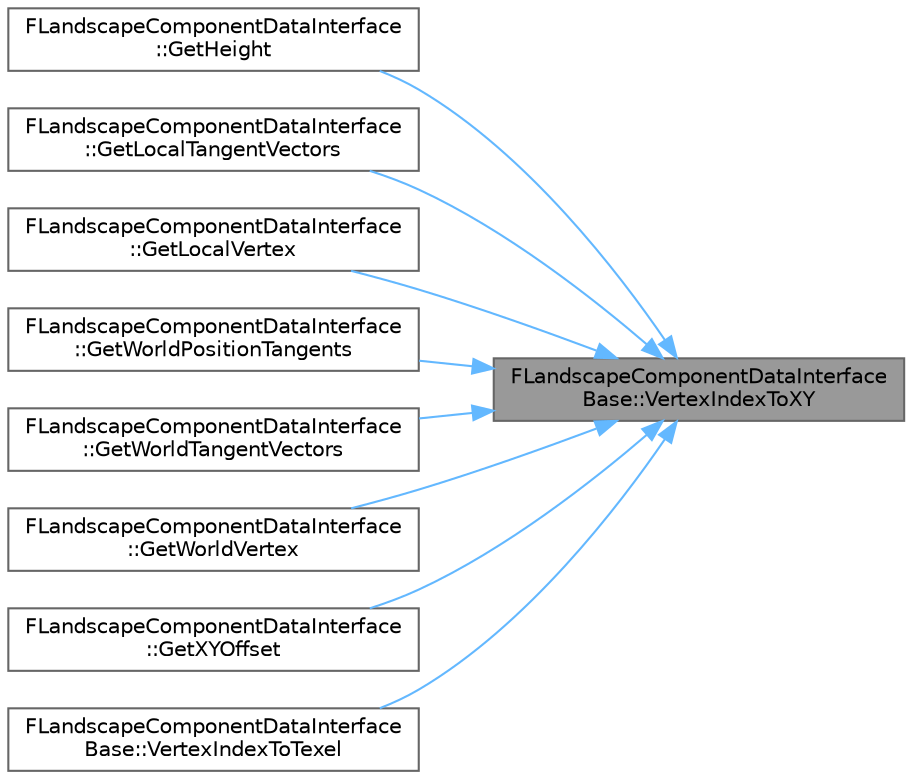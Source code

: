 digraph "FLandscapeComponentDataInterfaceBase::VertexIndexToXY"
{
 // INTERACTIVE_SVG=YES
 // LATEX_PDF_SIZE
  bgcolor="transparent";
  edge [fontname=Helvetica,fontsize=10,labelfontname=Helvetica,labelfontsize=10];
  node [fontname=Helvetica,fontsize=10,shape=box,height=0.2,width=0.4];
  rankdir="RL";
  Node1 [id="Node000001",label="FLandscapeComponentDataInterface\lBase::VertexIndexToXY",height=0.2,width=0.4,color="gray40", fillcolor="grey60", style="filled", fontcolor="black",tooltip=" "];
  Node1 -> Node2 [id="edge1_Node000001_Node000002",dir="back",color="steelblue1",style="solid",tooltip=" "];
  Node2 [id="Node000002",label="FLandscapeComponentDataInterface\l::GetHeight",height=0.2,width=0.4,color="grey40", fillcolor="white", style="filled",URL="$d6/d7a/structFLandscapeComponentDataInterface.html#a0b4839291c0f789cfbc3704678d0f019",tooltip=" "];
  Node1 -> Node3 [id="edge2_Node000001_Node000003",dir="back",color="steelblue1",style="solid",tooltip=" "];
  Node3 [id="Node000003",label="FLandscapeComponentDataInterface\l::GetLocalTangentVectors",height=0.2,width=0.4,color="grey40", fillcolor="white", style="filled",URL="$d6/d7a/structFLandscapeComponentDataInterface.html#a13c44184efbd6de57437171940e65ea2",tooltip=" "];
  Node1 -> Node4 [id="edge3_Node000001_Node000004",dir="back",color="steelblue1",style="solid",tooltip=" "];
  Node4 [id="Node000004",label="FLandscapeComponentDataInterface\l::GetLocalVertex",height=0.2,width=0.4,color="grey40", fillcolor="white", style="filled",URL="$d6/d7a/structFLandscapeComponentDataInterface.html#ae084f8b7603d44a934d9150bef29becf",tooltip=" "];
  Node1 -> Node5 [id="edge4_Node000001_Node000005",dir="back",color="steelblue1",style="solid",tooltip=" "];
  Node5 [id="Node000005",label="FLandscapeComponentDataInterface\l::GetWorldPositionTangents",height=0.2,width=0.4,color="grey40", fillcolor="white", style="filled",URL="$d6/d7a/structFLandscapeComponentDataInterface.html#a9e67514d6144cb9d43dc6c389bcd59fc",tooltip=" "];
  Node1 -> Node6 [id="edge5_Node000001_Node000006",dir="back",color="steelblue1",style="solid",tooltip=" "];
  Node6 [id="Node000006",label="FLandscapeComponentDataInterface\l::GetWorldTangentVectors",height=0.2,width=0.4,color="grey40", fillcolor="white", style="filled",URL="$d6/d7a/structFLandscapeComponentDataInterface.html#a92d28f8244caa8a4239cdcdfdc38254d",tooltip=" "];
  Node1 -> Node7 [id="edge6_Node000001_Node000007",dir="back",color="steelblue1",style="solid",tooltip=" "];
  Node7 [id="Node000007",label="FLandscapeComponentDataInterface\l::GetWorldVertex",height=0.2,width=0.4,color="grey40", fillcolor="white", style="filled",URL="$d6/d7a/structFLandscapeComponentDataInterface.html#a709c5919b6a81e50c7e95dded00a0fc2",tooltip=" "];
  Node1 -> Node8 [id="edge7_Node000001_Node000008",dir="back",color="steelblue1",style="solid",tooltip=" "];
  Node8 [id="Node000008",label="FLandscapeComponentDataInterface\l::GetXYOffset",height=0.2,width=0.4,color="grey40", fillcolor="white", style="filled",URL="$d6/d7a/structFLandscapeComponentDataInterface.html#a8834ee8ee53cf6d5a5bd64d0333b8d83",tooltip=" "];
  Node1 -> Node9 [id="edge8_Node000001_Node000009",dir="back",color="steelblue1",style="solid",tooltip=" "];
  Node9 [id="Node000009",label="FLandscapeComponentDataInterface\lBase::VertexIndexToTexel",height=0.2,width=0.4,color="grey40", fillcolor="white", style="filled",URL="$d3/d5b/structFLandscapeComponentDataInterfaceBase.html#add82d0e25faf236315902893d21779fa",tooltip=" "];
}
